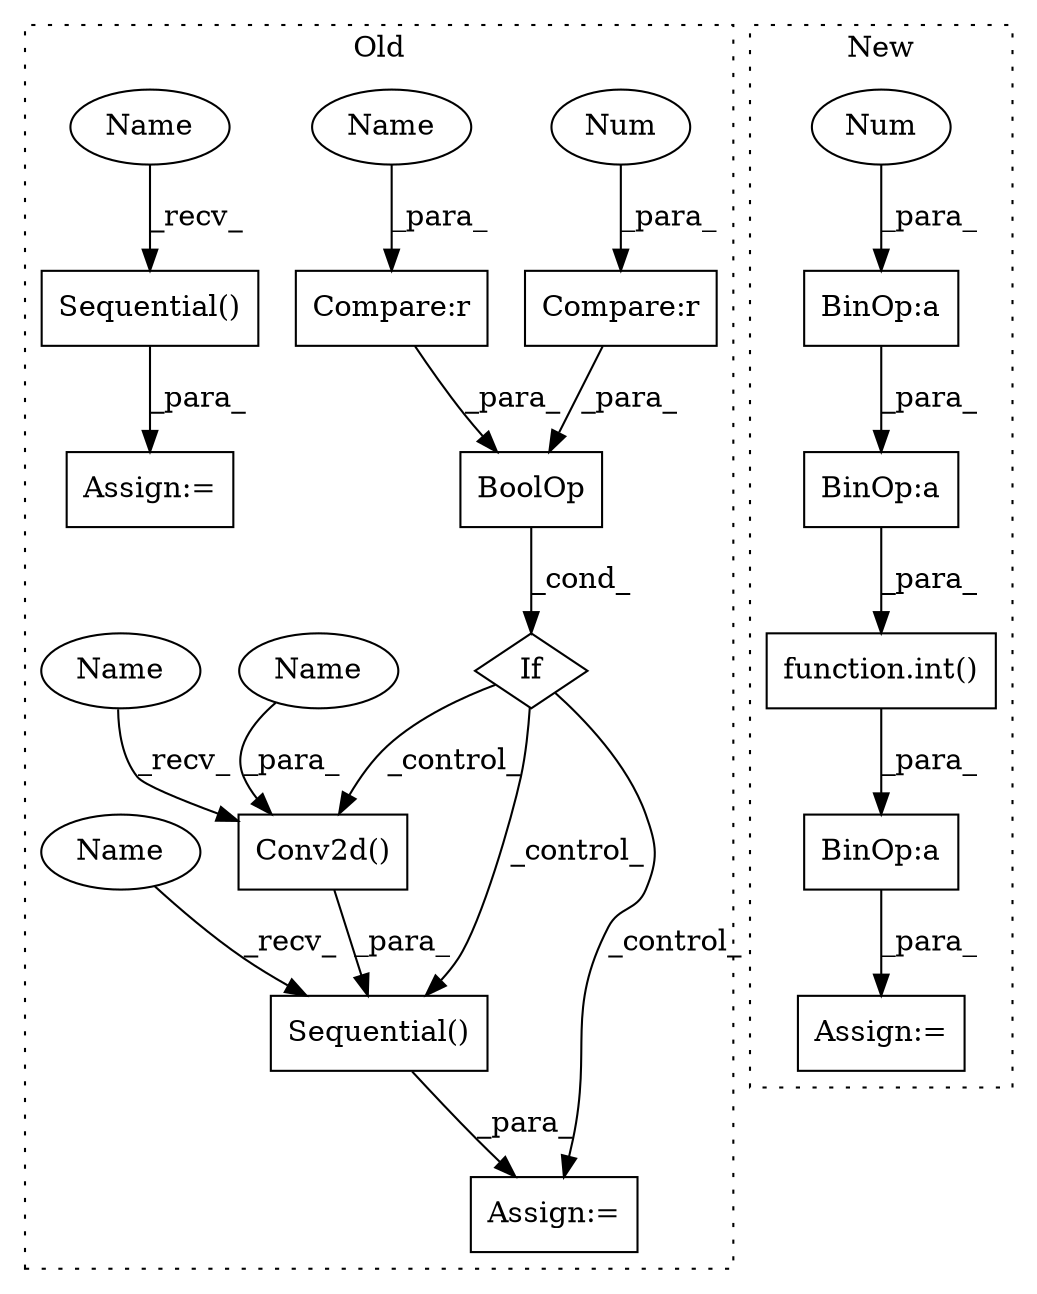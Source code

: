 digraph G {
subgraph cluster0 {
1 [label="BoolOp" a="72" s="1803" l="49" shape="box"];
3 [label="If" a="96" s="1800,1852" l="3,14" shape="diamond"];
4 [label="Compare:r" a="40" s="1818" l="34" shape="box"];
5 [label="Compare:r" a="40" s="1803" l="11" shape="box"];
6 [label="Num" a="76" s="1813" l="1" shape="ellipse"];
12 [label="Conv2d()" a="75" s="1915,1957" l="10,43" shape="box"];
13 [label="Sequential()" a="75" s="1776" l="15" shape="box"];
14 [label="Assign:=" a="68" s="1773" l="3" shape="box"];
15 [label="Sequential()" a="75" s="1884,2055" l="31,14" shape="box"];
16 [label="Assign:=" a="68" s="1881" l="3" shape="box"];
17 [label="Name" a="87" s="1818" l="9" shape="ellipse"];
18 [label="Name" a="87" s="1925" l="9" shape="ellipse"];
19 [label="Name" a="87" s="1915" l="2" shape="ellipse"];
20 [label="Name" a="87" s="1884" l="2" shape="ellipse"];
21 [label="Name" a="87" s="1776" l="2" shape="ellipse"];
label = "Old";
style="dotted";
}
subgraph cluster1 {
2 [label="function.int()" a="75" s="2277,2308" l="4,1" shape="box"];
7 [label="BinOp:a" a="82" s="2309" l="3" shape="box"];
8 [label="BinOp:a" a="82" s="2287" l="3" shape="box"];
9 [label="BinOp:a" a="82" s="2301" l="3" shape="box"];
10 [label="Num" a="76" s="2304" l="3" shape="ellipse"];
11 [label="Assign:=" a="68" s="2533" l="3" shape="box"];
label = "New";
style="dotted";
}
1 -> 3 [label="_cond_"];
2 -> 7 [label="_para_"];
3 -> 16 [label="_control_"];
3 -> 12 [label="_control_"];
3 -> 15 [label="_control_"];
4 -> 1 [label="_para_"];
5 -> 1 [label="_para_"];
6 -> 5 [label="_para_"];
7 -> 11 [label="_para_"];
8 -> 2 [label="_para_"];
9 -> 8 [label="_para_"];
10 -> 9 [label="_para_"];
12 -> 15 [label="_para_"];
13 -> 14 [label="_para_"];
15 -> 16 [label="_para_"];
17 -> 4 [label="_para_"];
18 -> 12 [label="_para_"];
19 -> 12 [label="_recv_"];
20 -> 15 [label="_recv_"];
21 -> 13 [label="_recv_"];
}